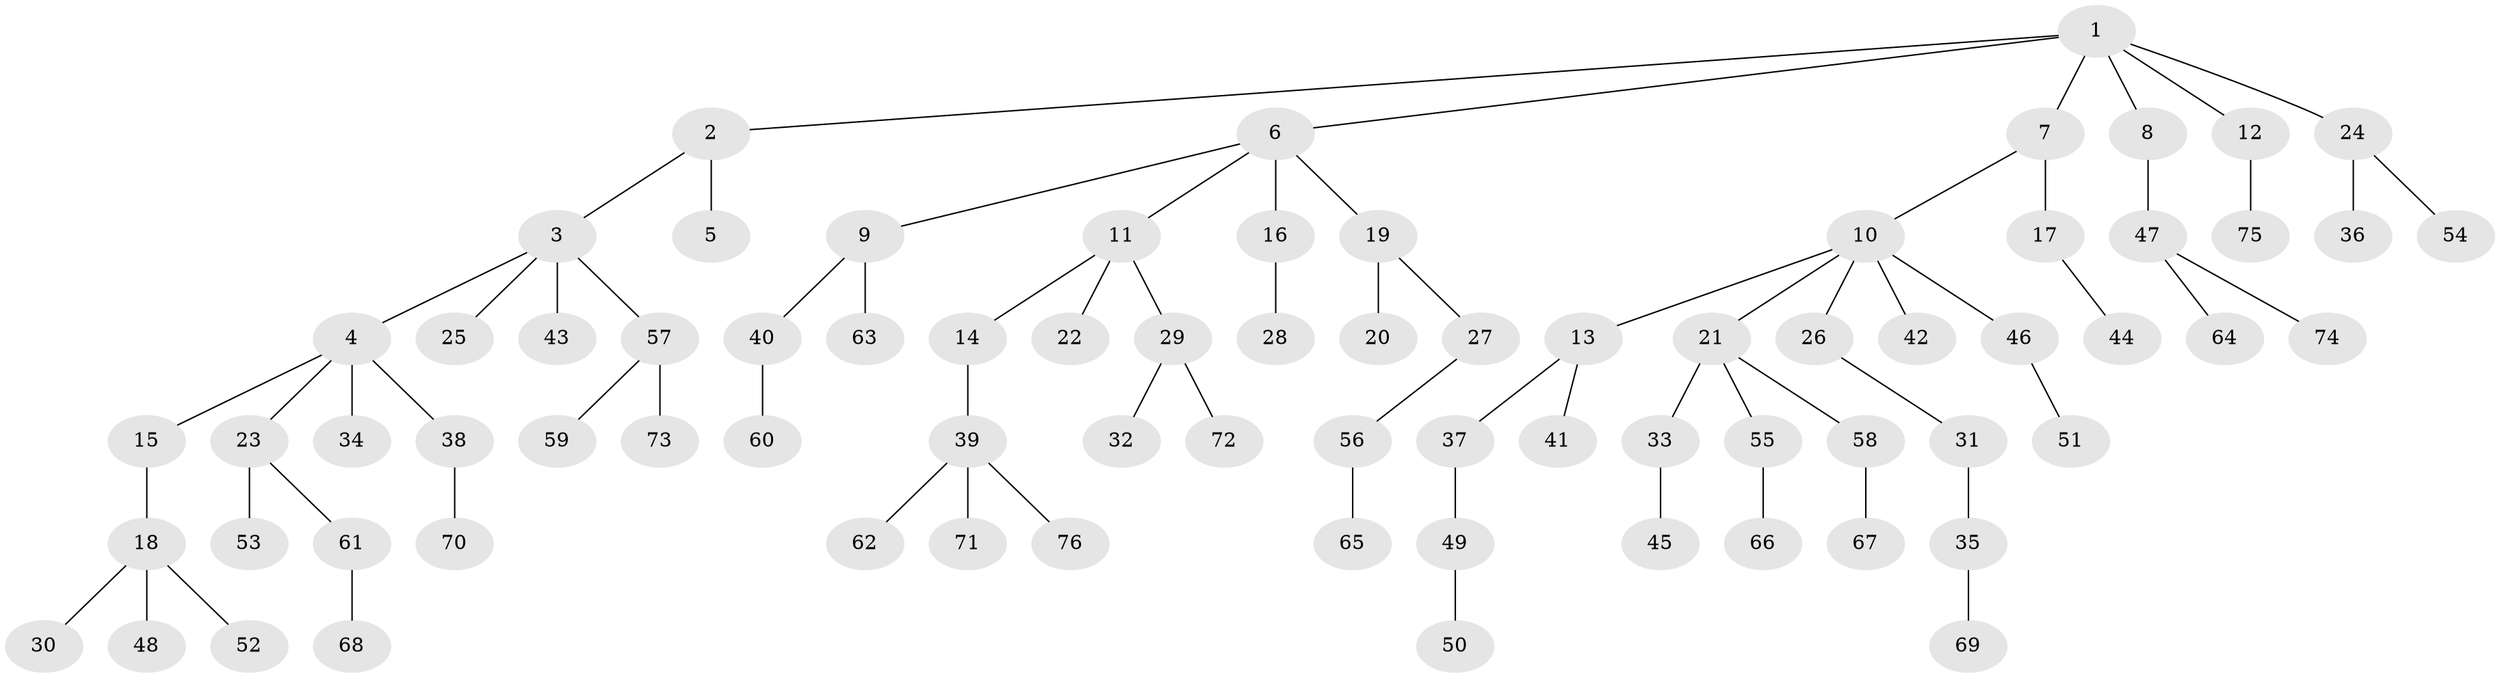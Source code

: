 // coarse degree distribution, {4: 0.09090909090909091, 1: 0.7272727272727273, 2: 0.13636363636363635, 12: 0.045454545454545456}
// Generated by graph-tools (version 1.1) at 2025/56/03/04/25 21:56:37]
// undirected, 76 vertices, 75 edges
graph export_dot {
graph [start="1"]
  node [color=gray90,style=filled];
  1;
  2;
  3;
  4;
  5;
  6;
  7;
  8;
  9;
  10;
  11;
  12;
  13;
  14;
  15;
  16;
  17;
  18;
  19;
  20;
  21;
  22;
  23;
  24;
  25;
  26;
  27;
  28;
  29;
  30;
  31;
  32;
  33;
  34;
  35;
  36;
  37;
  38;
  39;
  40;
  41;
  42;
  43;
  44;
  45;
  46;
  47;
  48;
  49;
  50;
  51;
  52;
  53;
  54;
  55;
  56;
  57;
  58;
  59;
  60;
  61;
  62;
  63;
  64;
  65;
  66;
  67;
  68;
  69;
  70;
  71;
  72;
  73;
  74;
  75;
  76;
  1 -- 2;
  1 -- 6;
  1 -- 7;
  1 -- 8;
  1 -- 12;
  1 -- 24;
  2 -- 3;
  2 -- 5;
  3 -- 4;
  3 -- 25;
  3 -- 43;
  3 -- 57;
  4 -- 15;
  4 -- 23;
  4 -- 34;
  4 -- 38;
  6 -- 9;
  6 -- 11;
  6 -- 16;
  6 -- 19;
  7 -- 10;
  7 -- 17;
  8 -- 47;
  9 -- 40;
  9 -- 63;
  10 -- 13;
  10 -- 21;
  10 -- 26;
  10 -- 42;
  10 -- 46;
  11 -- 14;
  11 -- 22;
  11 -- 29;
  12 -- 75;
  13 -- 37;
  13 -- 41;
  14 -- 39;
  15 -- 18;
  16 -- 28;
  17 -- 44;
  18 -- 30;
  18 -- 48;
  18 -- 52;
  19 -- 20;
  19 -- 27;
  21 -- 33;
  21 -- 55;
  21 -- 58;
  23 -- 53;
  23 -- 61;
  24 -- 36;
  24 -- 54;
  26 -- 31;
  27 -- 56;
  29 -- 32;
  29 -- 72;
  31 -- 35;
  33 -- 45;
  35 -- 69;
  37 -- 49;
  38 -- 70;
  39 -- 62;
  39 -- 71;
  39 -- 76;
  40 -- 60;
  46 -- 51;
  47 -- 64;
  47 -- 74;
  49 -- 50;
  55 -- 66;
  56 -- 65;
  57 -- 59;
  57 -- 73;
  58 -- 67;
  61 -- 68;
}
